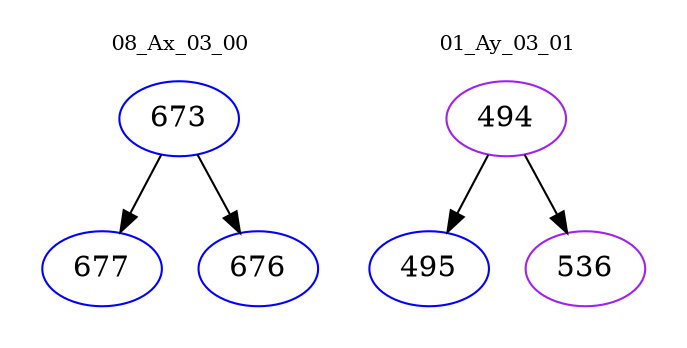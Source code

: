 digraph{
subgraph cluster_0 {
color = white
label = "08_Ax_03_00";
fontsize=10;
T0_673 [label="673", color="blue"]
T0_673 -> T0_677 [color="black"]
T0_677 [label="677", color="blue"]
T0_673 -> T0_676 [color="black"]
T0_676 [label="676", color="blue"]
}
subgraph cluster_1 {
color = white
label = "01_Ay_03_01";
fontsize=10;
T1_494 [label="494", color="purple"]
T1_494 -> T1_495 [color="black"]
T1_495 [label="495", color="blue"]
T1_494 -> T1_536 [color="black"]
T1_536 [label="536", color="purple"]
}
}
